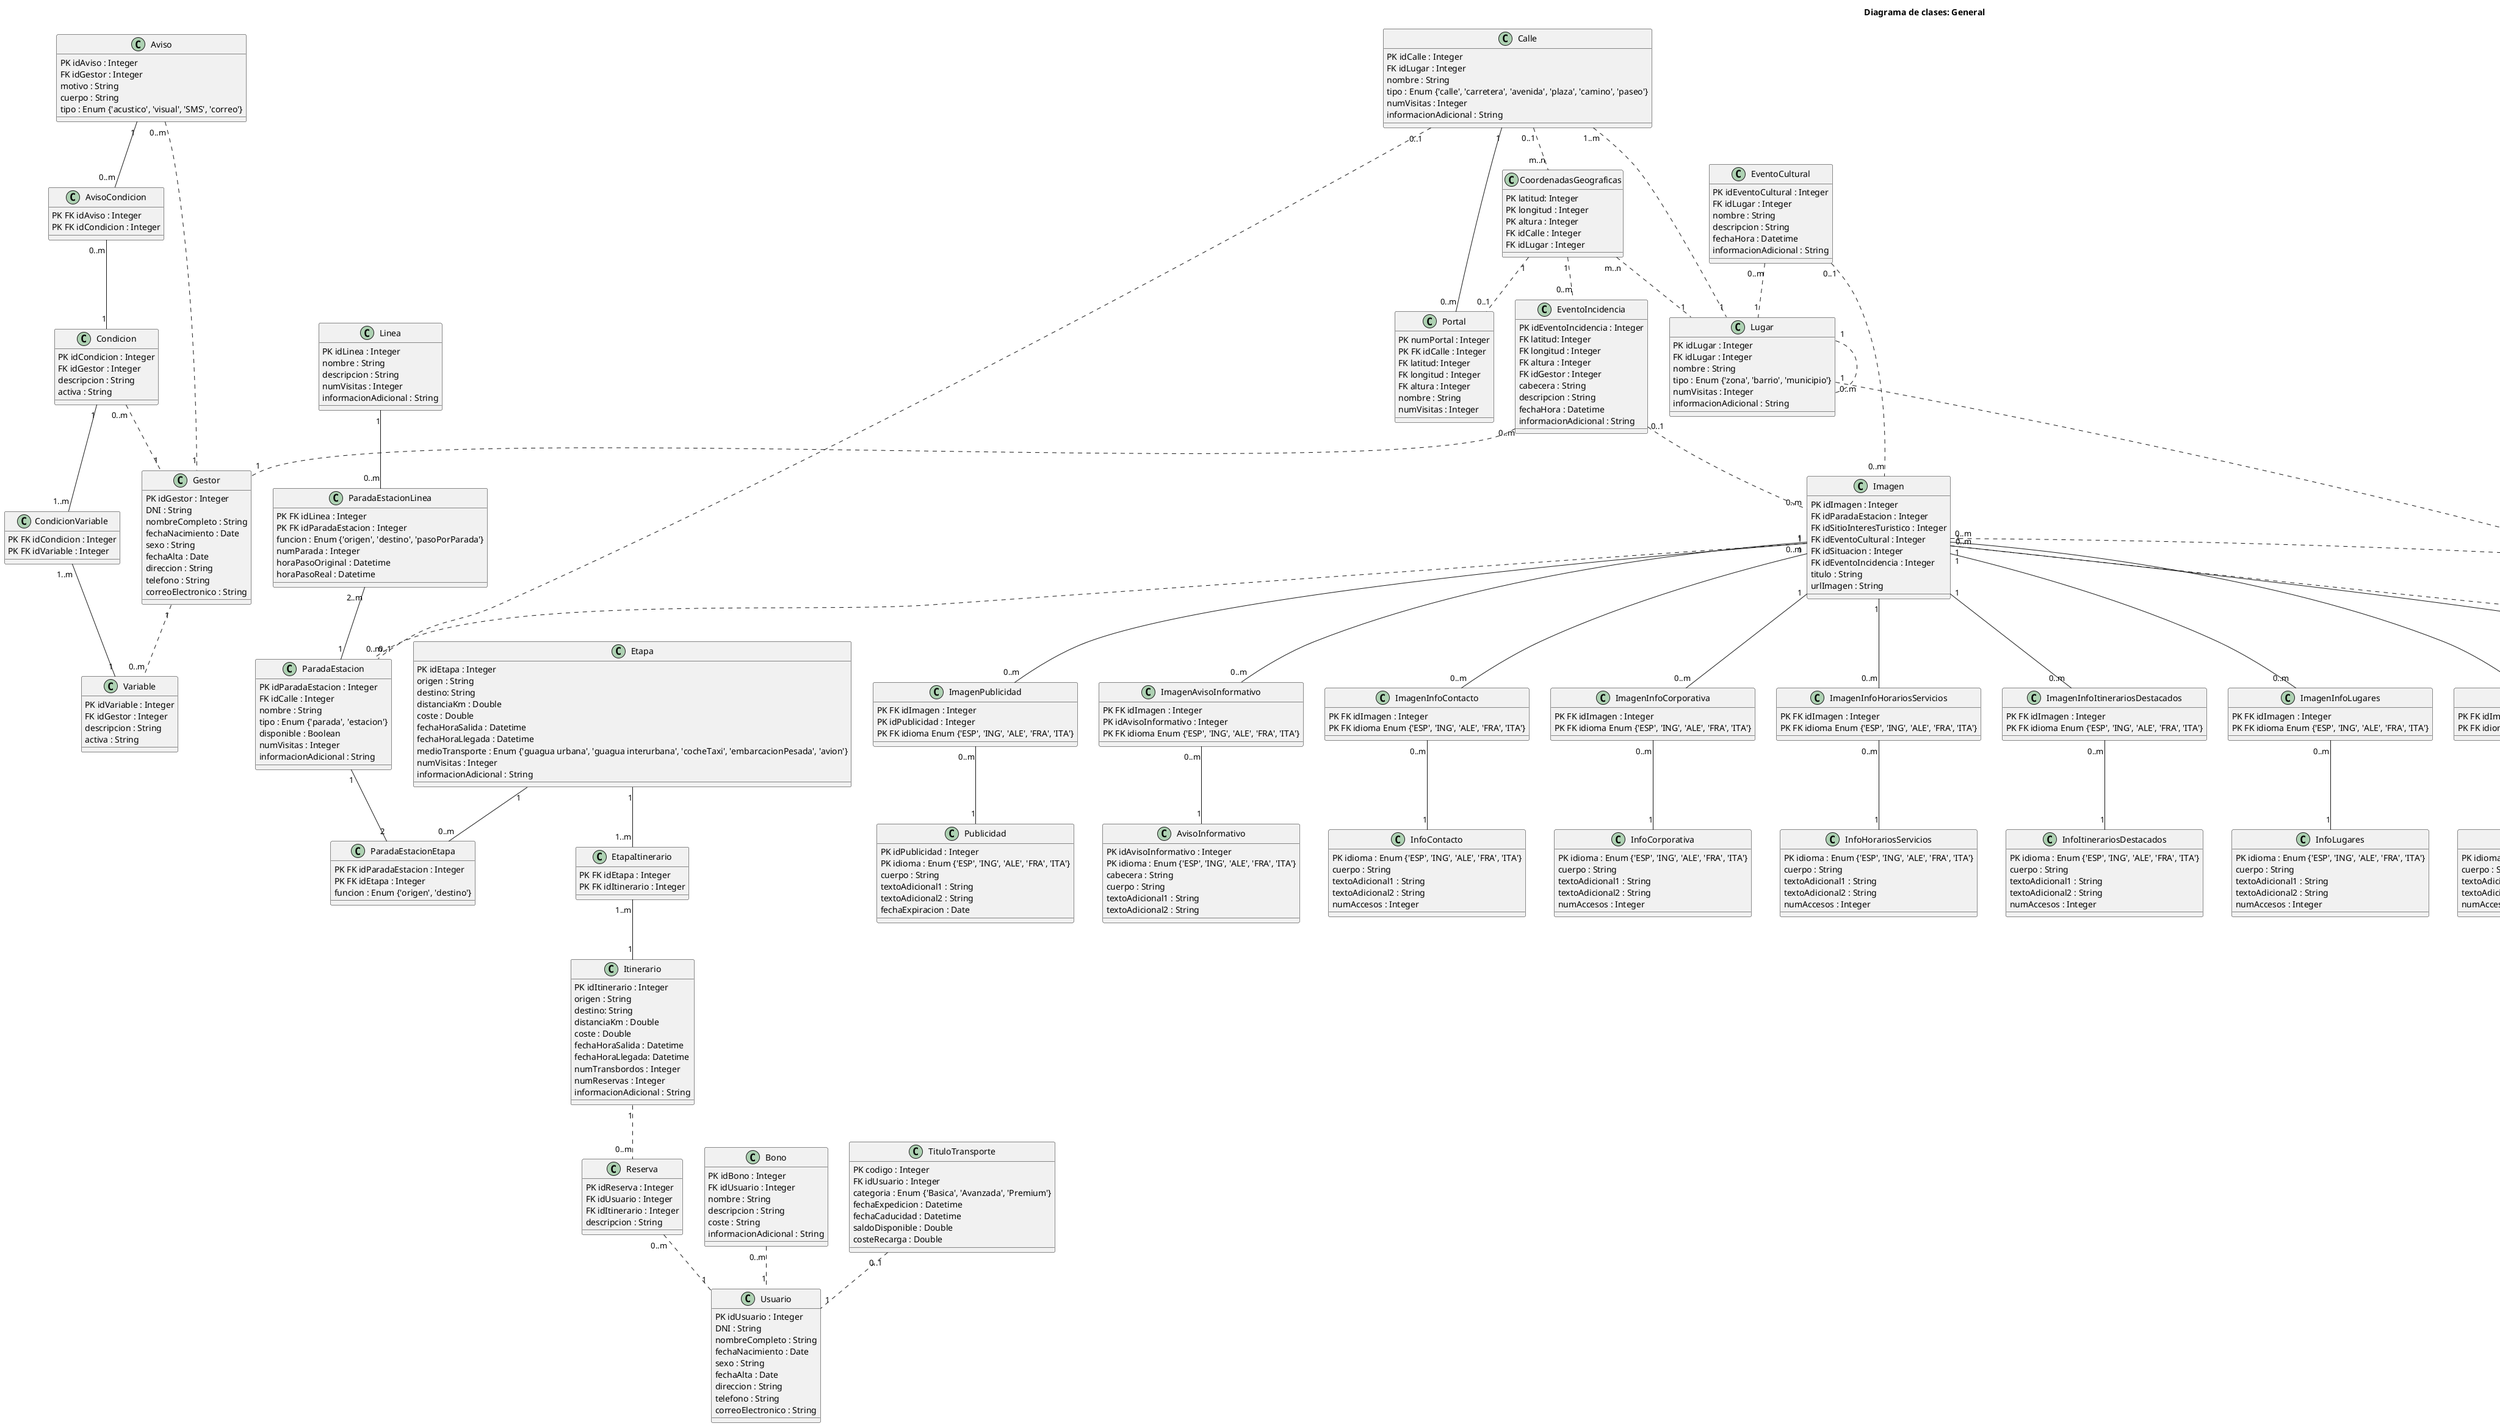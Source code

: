 @startuml DC_general

title Diagrama de clases: General

class Aviso {
    PK idAviso : Integer
    FK idGestor : Integer
    motivo : String
    cuerpo : String
    tipo : Enum {'acustico', 'visual', 'SMS', 'correo'}
}

class AvisoCondicion {
    PK FK idAviso : Integer
    PK FK idCondicion : Integer
}

class AvisoInformativo {
    PK idAvisoInformativo : Integer
    PK idioma : Enum {'ESP', 'ING', 'ALE', 'FRA', 'ITA'}
    cabecera : String
    cuerpo : String
    textoAdicional1 : String
    textoAdicional2 : String
}

class Bono {
    PK idBono : Integer
    FK idUsuario : Integer
    nombre : String
    descripcion : String
    coste : String
    informacionAdicional : String
}

class Calle {
    PK idCalle : Integer
    FK idLugar : Integer
    nombre : String
    tipo : Enum {'calle', 'carretera', 'avenida', 'plaza', 'camino', 'paseo'}
    numVisitas : Integer
    informacionAdicional : String
}

class Condicion {
    PK idCondicion : Integer
    FK idGestor : Integer
    descripcion : String
    activa : String
}

class CondicionVariable {
    PK FK idCondicion : Integer
    PK FK idVariable : Integer
}

class CoordenadasGeograficas {
    PK latitud: Integer
    PK longitud : Integer
    PK altura : Integer
    FK idCalle : Integer
    FK idLugar : Integer
}

class Etapa {
    PK idEtapa : Integer
    origen : String
    destino: String
    distanciaKm : Double
    coste : Double
    fechaHoraSalida : Datetime
    fechaHoraLlegada : Datetime
    medioTransporte : Enum {'guagua urbana', 'guagua interurbana', 'cocheTaxi', 'embarcacionPesada', 'avion'}
    numVisitas : Integer
    informacionAdicional : String
}

class EtapaItinerario {
    PK FK idEtapa : Integer
    PK FK idItinerario : Integer
}

class EventoCultural {
    PK idEventoCultural : Integer
    FK idLugar : Integer
    nombre : String
    descripcion : String
    fechaHora : Datetime
    informacionAdicional : String
}

class EventoIncidencia {
    PK idEventoIncidencia : Integer
    FK latitud: Integer
    FK longitud : Integer
    FK altura : Integer
    FK idGestor : Integer
    cabecera : String
    descripcion : String
    fechaHora : Datetime
    informacionAdicional : String
}

class Gestor {
    PK idGestor : Integer
    DNI : String
    nombreCompleto : String
    fechaNacimiento : Date
    sexo : String
    fechaAlta : Date
    direccion : String
    telefono : String
    correoElectronico : String
}

class Imagen {
    PK idImagen : Integer
    FK idParadaEstacion : Integer
    FK idSitioInteresTuristico : Integer
    FK idEventoCultural : Integer
    FK idSituacion : Integer
    FK idEventoIncidencia : Integer
    titulo : String
    urlImagen : String
}

class ImagenAvisoInformativo {
    PK FK idImagen : Integer
    PK idAvisoInformativo : Integer
    PK FK idioma Enum {'ESP', 'ING', 'ALE', 'FRA', 'ITA'}
}

class ImagenInfoContacto {
    PK FK idImagen : Integer
    PK FK idioma Enum {'ESP', 'ING', 'ALE', 'FRA', 'ITA'}
}

class ImagenInfoCorporativa {
    PK FK idImagen : Integer
    PK FK idioma Enum {'ESP', 'ING', 'ALE', 'FRA', 'ITA'}
}

class ImagenInfoHorariosServicios {
    PK FK idImagen : Integer
    PK FK idioma Enum {'ESP', 'ING', 'ALE', 'FRA', 'ITA'}
}

class ImagenInfoItinerariosDestacados {
    PK FK idImagen : Integer
    PK FK idioma Enum {'ESP', 'ING', 'ALE', 'FRA', 'ITA'}
}

class ImagenInfoLugares {
    PK FK idImagen : Integer
    PK FK idioma Enum {'ESP', 'ING', 'ALE', 'FRA', 'ITA'}
}

class ImagenInfoNoticias {
    PK FK idImagen : Integer
    PK FK idioma Enum {'ESP', 'ING', 'ALE', 'FRA', 'ITA'}
}

class ImagenInfoTitulosTarifas {
    PK FK idImagen : Integer
    PK FK idioma Enum {'ESP', 'ING', 'ALE', 'FRA', 'ITA'}
}

class ImagenPublicidad {
    PK FK idImagen : Integer
    PK idPublicidad : Integer
    PK FK idioma Enum {'ESP', 'ING', 'ALE', 'FRA', 'ITA'}
}

class InfoContacto {
    PK idioma : Enum {'ESP', 'ING', 'ALE', 'FRA', 'ITA'}
    cuerpo : String
    textoAdicional1 : String
    textoAdicional2 : String
    numAccesos : Integer
}

class InfoCorporativa {
    PK idioma : Enum {'ESP', 'ING', 'ALE', 'FRA', 'ITA'}
    cuerpo : String
    textoAdicional1 : String
    textoAdicional2 : String
    numAccesos : Integer
}

class InfoHorariosServicios {
    PK idioma : Enum {'ESP', 'ING', 'ALE', 'FRA', 'ITA'}
    cuerpo : String
    textoAdicional1 : String
    textoAdicional2 : String
    numAccesos : Integer
}

class InfoItinerariosDestacados {
    PK idioma : Enum {'ESP', 'ING', 'ALE', 'FRA', 'ITA'}
    cuerpo : String
    textoAdicional1 : String
    textoAdicional2 : String
    numAccesos : Integer
}

class InfoLugares {
    PK idioma : Enum {'ESP', 'ING', 'ALE', 'FRA', 'ITA'}
    cuerpo : String
    textoAdicional1 : String
    textoAdicional2 : String
    numAccesos : Integer
}

class InfoNoticias {
    PK idioma : Enum {'ESP', 'ING', 'ALE', 'FRA', 'ITA'}
    cuerpo : String
    textoAdicional1 : String
    textoAdicional2 : String
    numAccesos : Integer
}

class InfoTitulosTarifas {
    PK idioma : Enum {'ESP', 'ING', 'ALE', 'FRA', 'ITA'}
    cuerpo : String
    textoAdicional1 : String
    textoAdicional2 : String
    numAccesos : Integer
}

Class Itinerario {
    PK idItinerario : Integer
    origen : String
    destino: String
    distanciaKm : Double
    coste : Double
    fechaHoraSalida : Datetime
    fechaHoraLlegada: Datetime
    numTransbordos : Integer
    numReservas : Integer
    informacionAdicional : String
}

class Linea {
    PK idLinea : Integer
    nombre : String
    descripcion : String
    numVisitas : Integer
    informacionAdicional : String
}

class Lugar {
    PK idLugar : Integer
    FK idLugar : Integer
    nombre : String
    tipo : Enum {'zona', 'barrio', 'municipio'}
    numVisitas : Integer
    informacionAdicional : String
}

class Operador {
    PK idOperador : Integer
    medioTransporte : Enum {'guagua urbana', 'guagua interurbana', 'cocheTaxi', 'embarcacionPesada', 'avion'}
    capacidad : Integer
    ocupacion : Integer
    disponible : Boolean
    informacionAdicional : String
}

class ParadaEstacion {
    PK idParadaEstacion : Integer
    FK idCalle : Integer
    nombre : String
    tipo : Enum {'parada', 'estacion'}
    disponible : Boolean
    numVisitas : Integer
    informacionAdicional : String
}

class ParadaEstacionEtapa {
    PK FK idParadaEstacion : Integer
    PK FK idEtapa : Integer
    funcion : Enum {'origen', 'destino'}
}

class ParadaEstacionLinea {
    PK FK idLinea : Integer
    PK FK idParadaEstacion : Integer
    funcion : Enum {'origen', 'destino', 'pasoPorParada'}
    numParada : Integer
    horaPasoOriginal : Datetime
    horaPasoReal : Datetime
}

class Portal {
    PK numPortal : Integer
    PK FK idCalle : Integer
    FK latitud: Integer
    FK longitud : Integer
    FK altura : Integer
    nombre : String
    numVisitas : Integer
}

class Publicidad {
    PK idPublicidad : Integer
    PK idioma : Enum {'ESP', 'ING', 'ALE', 'FRA', 'ITA'}
    cuerpo : String
    textoAdicional1 : String
    textoAdicional2 : String
    fechaExpiracion : Date
}

class Reserva {
    PK idReserva : Integer
    FK idUsuario : Integer
    FK idItinerario : Integer
    descripcion : String
}

class Servicio {
    PK idServicio : Integer
    cabecera : String
    descripcion : String
    fechaHoraInicial : Datetime
    fechaHoraInicialReal : Datetime
    fechaHoraFinal : Datetime
    fechaHoraFinalReal : Datetime
    cancelado : Boolean
    informacionAdicional : String
}

class ServicioOperador {
    PK FK idServicio : Integer
    PK FK idOperador : Integer
}

class SitioInteresTuristico {
    PK idSitioInteresTuristico : Integer
    FK idLugar : Integer
    nombre : String
    tipo : Enum {'plaza', 'parqueNacional', 'duna', 'parque', 'playa', 'monumento'}
    descripcion : String
    informacionAdicional : String
}

class Situacion {
    PK idSituacion : Integer
    FK idServicio : Integer
    cabecera : String
    descripcion : String
    resolucionEsporadica : String
    fechaHora : Datetime
    fechaHoraUltimaActualizacion : Datetime
    informacionAdicional : String
}

class TituloTransporte {
    PK codigo : Integer
    FK idUsuario : Integer
    categoria : Enum {'Basica', 'Avanzada', 'Premium'}
    fechaExpedicion : Datetime
    fechaCaducidad : Datetime
    saldoDisponible : Double
    costeRecarga : Double
}

class Usuario {
    PK idUsuario : Integer
    DNI : String
    nombreCompleto : String
    fechaNacimiento : Date
    sexo : String
    fechaAlta : Date
    direccion : String
    telefono : String
    correoElectronico : String
}

class Variable {
    PK idVariable : Integer
    FK idGestor : Integer
    descripcion : String
    activa : String
}

Aviso "1" -- "0..m" AvisoCondicion
Aviso "0..m" .. "1" Gestor
AvisoCondicion "0..m" -- "1" Condicion
Bono "0..m" .. "1" Usuario
Calle "0..1" .. "m..n" CoordenadasGeograficas
Calle "1..m" .. "1" Lugar
Calle "0..1" .. "0..m" ParadaEstacion
Calle "1" -- "0..m" Portal
Condicion "1" -- "1..m" CondicionVariable
Condicion "0..m" .. "1" Gestor
CondicionVariable "1..m" -- "1" Variable
CoordenadasGeograficas "1" .. "0..m" EventoIncidencia
CoordenadasGeograficas "m..n" .. "1" Lugar
CoordenadasGeograficas "1" .. "0..1" Portal
Etapa "1" -- "1..m" EtapaItinerario
Etapa "1" -- "0..m" ParadaEstacionEtapa
EtapaItinerario "1..m" -- "1" Itinerario
EventoCultural "0..1" .. "0..m" Imagen
EventoCultural "0..m" .. "1" Lugar
EventoIncidencia "0..1" .. "0..m" Imagen
EventoIncidencia "0..m" .. "1" Gestor
Gestor "1" .. "0..m" Variable
Imagen "1" -- "0..m" ImagenAvisoInformativo
Imagen "1" -- "0..m" ImagenInfoContacto
Imagen "1" -- "0..m" ImagenInfoCorporativa
Imagen "1" -- "0..m" ImagenInfoHorariosServicios
Imagen "1" -- "0..m" ImagenInfoItinerariosDestacados
Imagen "1" -- "0..m" ImagenInfoLugares
Imagen "1" -- "0..m" ImagenInfoNoticias
Imagen "1" -- "0..m" ImagenInfoTitulosTarifas
Imagen "1" -- "0..m" ImagenPublicidad
Imagen "0..m" .. "0..1" ParadaEstacion
Imagen "0..m" .. "0..1" SitioInteresTuristico
Imagen "0..m" .. "0..1" Situacion
ImagenAvisoInformativo "0..m" -- "1" AvisoInformativo
ImagenInfoContacto "0..m" -- "1" InfoContacto
ImagenInfoCorporativa "0..m" -- "1" InfoCorporativa
ImagenInfoHorariosServicios "0..m" -- "1" InfoHorariosServicios 
ImagenInfoItinerariosDestacados "0..m" -- "1" InfoItinerariosDestacados 
ImagenInfoLugares "0..m" -- "1" InfoLugares 
ImagenInfoNoticias "0..m" -- "1" InfoNoticias
ImagenInfoTitulosTarifas "0..m" -- "1" InfoTitulosTarifas 
ImagenPublicidad "0..m" -- "1" Publicidad
Itinerario "1" .. "0..m" Reserva
Linea "1" -- "0..m" ParadaEstacionLinea
Lugar "1" .. "0..m" Lugar
Lugar "1" .. "0..m" SitioInteresTuristico
Operador "1" -- "1..m" ServicioOperador
ParadaEstacion "1" -- "2" ParadaEstacionEtapa
ParadaEstacionLinea "2..m" -- "1" ParadaEstacion
Reserva "0..m" .. "1" Usuario
Servicio "1" .. "0..m" Situacion
Servicio "1" -- "0..m" ServicioOperador
TituloTransporte "0..1" .. "1" Usuario

@enduml